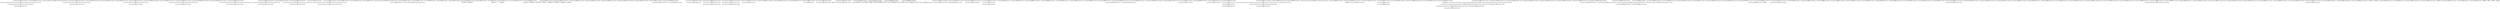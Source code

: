 digraph "CG" {

	label="CG";

	Node0 [shape=recode,shape=box,label="ID: 0\n@my_cases/_implicit-args/_args-default-values/file0.ets: %dflt.[static]%dflt()"];
	Node0 -> Node5[color=black]
	Node1 [shape=recode,shape=box,label="ID: 1\n@my_cases/_implicit-args/_args-default-values/file0.ets: %dflt.func3()"];
	Node2 [shape=recode,shape=box,label="ID: 2\n@my_cases/_implicit-args/_args-default-values/file0.ets: %dflt.func2(@my_cases/_implicit-args/_args-default-values/file0.ets: %dflt.%AM1())"];
	Node2 -> Node1[color=red]
	Node3 [shape=recode,shape=box,label="ID: 3\n@my_cases/_implicit-args/_args-default-values/file0.ets: %dflt.%AM1()"];
	Node4 [shape=recode,shape=box,label="ID: 4\n@my_cases/_implicit-args/_args-default-values/file0.ets: %dflt.%AM0(@my_cases/_implicit-args/_args-default-values/file0.ets: %dflt.%AM1())"];
	Node5 [shape=recode,shape=box,label="ID: 5\n@my_cases/_implicit-args/_args-default-values/file0.ets: %dflt.func1(@my_cases/_implicit-args/_args-default-values/file0.ets: %dflt.%AM0(@my_cases/_implicit-args/_args-default-values/file0.ets: %dflt.%AM1()), unknown)"];
	Node5 -> Node2[color=red]
	Node6 [shape=recode,shape=box,label="ID: 6\n@my_cases/_implicit-args/_declarations-as-arguments/file0.ets: %dflt.[static]%dflt()"];
	Node6 -> Node8[color=black]
	Node7 [shape=recode,shape=box,label="ID: 7\n@my_cases/_implicit-args/_declarations-as-arguments/file0.ets: %dflt.%AM0()"];
	Node8 [shape=recode,shape=box,label="ID: 8\n@my_cases/_implicit-args/_declarations-as-arguments/file0.ets: %dflt.foo(@my_cases/_implicit-args/_declarations-as-arguments/file0.ets: %dflt.%AM0())"];
	Node8 -> Node9[color=red]
	Node9 [shape=recode,shape=box,label="ID: 9\n@my_cases/_implicit-args/_declarations-as-arguments/file0.ets: %dflt.%AM1()"];
	Node10 [shape=recode,shape=box,label="ID: 10\n@my_cases/_implicit-args/_function-importin/file0.ets: %dflt.[static]%dflt()"];
	Node11 [shape=recode,shape=box,label="ID: 11\n@my_cases/_implicit-args/_function-importin/file0.ets: %dflt.%AM0()"];
	Node12 [shape=recode,shape=box,label="ID: 12\n@my_cases/_implicit-args/_function-importin/file0.ets: %dflt.func(@my_cases/_implicit-args/_function-importin/file0.ets: %dflt.%AM0())"];
	Node12 -> Node14[color=red]
	Node13 [shape=recode,shape=box,label="ID: 13\n@my_cases/_implicit-args/_function-importin/file1.ets: %dflt.[static]%dflt()"];
	Node13 -> Node12[color=black]
	Node14 [shape=recode,shape=box,label="ID: 14\n@my_cases/_implicit-args/_function-importin/file1.ets: %dflt.paramFunc()"];
	Node15 [shape=recode,shape=box,label="ID: 15\n@my_cases/_implicit-args/_function-importing-with-alia/file0.ets: %dflt.[static]%dflt()"];
	Node16 [shape=recode,shape=box,label="ID: 16\n@my_cases/_implicit-args/_function-importing-with-alia/file0.ets: %dflt.%AM0()"];
	Node17 [shape=recode,shape=box,label="ID: 17\n@my_cases/_implicit-args/_function-importing-with-alia/file0.ets: %dflt.func(@my_cases/_implicit-args/_function-importing-with-alia/file0.ets: %dflt.%AM0())"];
	Node17 -> Node19[color=red]
	Node18 [shape=recode,shape=box,label="ID: 18\n@my_cases/_implicit-args/_function-importing-with-alia/file1.ets: %dflt.[static]%dflt()"];
	Node18 -> Node17[color=black]
	Node19 [shape=recode,shape=box,label="ID: 19\n@my_cases/_implicit-args/_function-importing-with-alia/file1.ets: %dflt.paramFunc()"];
	Node20 [shape=recode,shape=box,label="ID: 20\n@my_cases/_implicit-args/_function-importing-with-assignmen/file0.ets: %dflt.[static]%dflt()"];
	Node21 [shape=recode,shape=box,label="ID: 21\n@my_cases/_implicit-args/_function-importing-with-assignmen/file0.ets: %dflt.%AM0()"];
	Node22 [shape=recode,shape=box,label="ID: 22\n@my_cases/_implicit-args/_function-importing-with-assignmen/file0.ets: %dflt.func(@my_cases/_implicit-args/_function-importing-with-assignmen/file0.ets: %dflt.%AM0())"];
	Node22 -> Node24[color=red]
	Node23 [shape=recode,shape=box,label="ID: 23\n@my_cases/_implicit-args/_function-importing-with-assignmen/file1.ets: %dflt.[static]%dflt()"];
	Node23 -> Node22[color=black]
	Node24 [shape=recode,shape=box,label="ID: 24\n@my_cases/_implicit-args/_function-importing-with-assignmen/file1.ets: %dflt.paramFunc()"];
	Node25 [shape=recode,shape=box,label="ID: 25\n@my_cases/_implicit-args/_function-pass-as-argument/file0.ets: %dflt.[static]%dflt()"];
	Node25 -> Node28[color=black]
	Node26 [shape=recode,shape=box,label="ID: 26\n@my_cases/_implicit-args/_function-pass-as-argument/file0.ets: %dflt.paramFunc()"];
	Node27 [shape=recode,shape=box,label="ID: 27\n@my_cases/_implicit-args/_function-pass-as-argument/file0.ets: %dflt.%AM0()"];
	Node28 [shape=recode,shape=box,label="ID: 28\n@my_cases/_implicit-args/_function-pass-as-argument/file0.ets: %dflt.func(@my_cases/_implicit-args/_function-pass-as-argument/file0.ets: %dflt.%AM0())"];
	Node28 -> Node26[color=red]
	Node29 [shape=recode,shape=box,label="ID: 29\n@my_cases/_implicit-args/_function-pass-as-argument-2/file0.ets: %dflt.[static]%dflt()"];
	Node29 -> Node32[color=black]
	Node30 [shape=recode,shape=box,label="ID: 30\n@my_cases/_implicit-args/_function-pass-as-argument-2/file0.ets: %dflt.paramFunc()"];
	Node31 [shape=recode,shape=box,label="ID: 31\n@my_cases/_implicit-args/_function-pass-as-argument-2/file0.ets: %dflt.%AM0()"];
	Node32 [shape=recode,shape=box,label="ID: 32\n@my_cases/_implicit-args/_function-pass-as-argument-2/file0.ets: %dflt.func(@my_cases/_implicit-args/_function-pass-as-argument-2/file0.ets: %dflt.%AM0())"];
	Node32 -> Node30[color=red]
	Node33 [shape=recode,shape=box,label="ID: 33\n@my_cases/_implicit-args/_nested-call/file0.ets: %dflt.[static]%dflt()"];
	Node33 -> Node39[color=red]
	Node34 [shape=recode,shape=box,label="ID: 34\n@my_cases/_implicit-args/_nested-call/file0.ets: %dflt.nestedFunc()"];
	Node35 [shape=recode,shape=box,label="ID: 35\n@my_cases/_implicit-args/_nested-call/file0.ets: %dflt.%AM0()"];
	Node36 [shape=recode,shape=box,label="ID: 36\n@my_cases/_implicit-args/_nested-call/file0.ets: %dflt.paramFunc(@my_cases/_implicit-args/_nested-call/file0.ets: %dflt.%AM0())"];
	Node37 [shape=recode,shape=box,label="ID: 37\n@my_cases/_implicit-args/_nested-call/file0.ets: %dflt.%AM2()"];
	Node38 [shape=recode,shape=box,label="ID: 38\n@my_cases/_implicit-args/_nested-call/file0.ets: %dflt.%AM1(@my_cases/_implicit-args/_nested-call/file0.ets: %dflt.%AM2())"];
	Node39 [shape=recode,shape=box,label="ID: 39\n@my_cases/_implicit-args/_nested-call/file0.ets: %dflt.func(@my_cases/_implicit-args/_nested-call/file0.ets: %dflt.%AM1(@my_cases/_implicit-args/_nested-call/file0.ets: %dflt.%AM2()))"];
	Node39 -> Node36[color=red]
	Node40 [shape=recode,shape=box,label="ID: 40\n@my_cases/_implicit-args/_param-call/file0.ets: %dflt.[static]%dflt()"];
	Node40 -> Node44[color=black]
	Node40 -> Node42[color=black]
	Node41 [shape=recode,shape=box,label="ID: 41\n@my_cases/_implicit-args/_param-call/file0.ets: %dflt.%AM0()"];
	Node42 [shape=recode,shape=box,label="ID: 42\n@my_cases/_implicit-args/_param-call/file0.ets: %dflt.func(@my_cases/_implicit-args/_param-call/file0.ets: %dflt.%AM0())"];
	Node43 [shape=recode,shape=box,label="ID: 43\n@my_cases/_implicit-args/_param-call/file0.ets: %dflt.%AM1()"];
	Node44 [shape=recode,shape=box,label="ID: 44\n@my_cases/_implicit-args/_param-call/file0.ets: %dflt.func2()"];
	Node45 [shape=recode,shape=box,label="ID: 45\n@my_cases/_implicit-args/_param-call/file0.ets: %dflt.func3()"];
	Node46 [shape=recode,shape=box,label="ID: 46\n@my_cases/_implicit-arkts/_buil/file0.ets: %dflt.[static]%dflt()"];
	Node46 -> Node367[color=black]
	Node46 -> Node368[color=black]
	Node50 [shape=recode,shape=box,label="ID: 50\n@my_cases/_implicit-arkts/_buil/file0.ets: A.build()"];
	Node50 -> Node369[color=black]
	Node50 -> Node370[color=black]
	Node51 [shape=recode,shape=box,label="ID: 51\n@my_cases/_implicit-arkts/_decorator-/file0.ets: %dflt.[static]%dflt()"];
	Node55 [shape=recode,shape=box,label="ID: 55\n@my_cases/_implicit-arkts/_decorator-/file0.ets: MyComponent1.build()"];
	Node55 -> Node371[color=black]
	Node55 -> Node372[color=black]
	Node55 -> Node373[color=black]
	Node55 -> Node375[color=black]
	Node55 -> Node376[color=black]
	Node55 -> Node377[color=black]
	Node55 -> Node378[color=black]
	Node55 -> Node380[color=black]
	Node56 [shape=recode,shape=box,label="ID: 56\n@my_cases/_implicit-arkts/_decorator-/file0.ets: MyComponent1.%AM0$build()"];
	Node59 [shape=recode,shape=box,label="ID: 59\n@my_cases/_implicit-arkts/_synchronized-variable-/file0.ets: %dflt.[static]%dflt()"];
	Node63 [shape=recode,shape=box,label="ID: 63\n@my_cases/_implicit-arkts/_synchronized-variable-/file0.ets: Index.build()"];
	Node63 -> Node367[color=black]
	Node63 -> Node368[color=black]
	Node64 [shape=recode,shape=box,label="ID: 64\n@my_cases/_implicit-arkts/_synchronized-variable-/file0.ets: %AC1.%AM0(number)"];
	Node68 [shape=recode,shape=box,label="ID: 68\n@my_cases/_implicit-arkts/_synchronized-variable-/file0.ets: Star.build()"];
	Node68 -> Node371[color=black]
	Node68 -> Node380[color=black]
	Node69 [shape=recode,shape=box,label="ID: 69\n@my_cases/_implicit-arkts/_synchronized-variable-/file0.ets: Star.%AM0(number)"];
	Node70 [shape=recode,shape=box,label="ID: 70\n@my_cases/_implicit-arkts/_synchronized-variable-/file0.ets: Star.%AM1$%instInit(number)"];
	Node73 [shape=recode,shape=box,label="ID: 73\n@my_cases/_implicit-arkts/_trailing-closure-/file0.ets: %dflt.[static]%dflt()"];
	Node77 [shape=recode,shape=box,label="ID: 77\n@my_cases/_implicit-arkts/_trailing-closure-/file0.ets: A.build()"];
	Node77 -> Node369[color=black]
	Node77 -> Node370[color=black]
	Node81 [shape=recode,shape=box,label="ID: 81\n@my_cases/_implicit-arkts/_trailing-closure-/file0.ets: B.build()"];
	Node81 -> Node367[color=black]
	Node81 -> Node368[color=black]
	Node82 [shape=recode,shape=box,label="ID: 82\n@my_cases/_implicit-arkts/_trailing-closure-/file0.ets: B.%AM0$build()"];
	Node83 [shape=recode,shape=box,label="ID: 83\n@my_cases/_implicit-assignments/_basic-assignments/file0.ets: %dflt.[static]%dflt()"];
	Node83 -> Node84[color=red]
	Node83 -> Node85[color=red]
	Node84 [shape=recode,shape=box,label="ID: 84\n@my_cases/_implicit-assignments/_basic-assignments/file0.ets: %dflt.func1()"];
	Node85 [shape=recode,shape=box,label="ID: 85\n@my_cases/_implicit-assignments/_basic-assignments/file0.ets: %dflt.func2()"];
	Node86 [shape=recode,shape=box,label="ID: 86\n@my_cases/_implicit-assignments/_chained-assignments/file0.ets: %dflt.[static]%dflt()"];
	Node86 -> Node87[color=red]
	Node87 [shape=recode,shape=box,label="ID: 87\n@my_cases/_implicit-assignments/_chained-assignments/file0.ets: %dflt.func()"];
	Node88 [shape=recode,shape=box,label="ID: 88\n@my_cases/_implicit-class-calls/_access-sibling-method-through-this-/file0.ets: %dflt.[static]%dflt()"];
	Node88 -> Node92[color=red]
	Node91 [shape=recode,shape=box,label="ID: 91\n@my_cases/_implicit-class-calls/_access-sibling-method-through-this-/file0.ets: MyClass.func1()"];
	Node92 [shape=recode,shape=box,label="ID: 92\n@my_cases/_implicit-class-calls/_access-sibling-method-through-this-/file0.ets: MyClass.func2()"];
	Node92 -> Node91[color=red]
	Node94 [shape=recode,shape=box,label="ID: 94\n@my_cases/_implicit-class-calls/_access-sibling-method-through-this-2/file0.ets: %dflt.[static]%dflt()"];
	Node94 -> Node98[color=red]
	Node97 [shape=recode,shape=box,label="ID: 97\n@my_cases/_implicit-class-calls/_access-sibling-method-through-this-2/file0.ets: MyClass.func1()"];
	Node98 [shape=recode,shape=box,label="ID: 98\n@my_cases/_implicit-class-calls/_access-sibling-method-through-this-2/file0.ets: MyClass.func2()"];
	Node98 -> Node97[color=red]
	Node100 [shape=recode,shape=box,label="ID: 100\n@my_cases/_implicit-class-calls/_base-class-calls-child/file0.ets: %dflt.[static]%dflt()"];
	Node100 -> Node103[color=red]
	Node103 [shape=recode,shape=box,label="ID: 103\n@my_cases/_implicit-class-calls/_base-class-calls-child/file0.ets: A.func()"];
	Node104 [shape=recode,shape=box,label="ID: 104\n@my_cases/_implicit-class-calls/_base-class-calls-child/file0.ets: A.%AM0$%instInit()"];
	Node109 [shape=recode,shape=box,label="ID: 109\n@my_cases/_implicit-class-calls/_base-class-calls-child/file0.ets: B.func2()"];
	Node113 [shape=recode,shape=box,label="ID: 113\n@my_cases/_implicit-class-calls/_base-class-calls-child/file0.ets: C.func2()"];
	Node114 [shape=recode,shape=box,label="ID: 114\n@my_cases/_implicit-class-calls/_basic/file0.ets: %dflt.[static]%dflt()"];
	Node114 -> Node117[color=red]
	Node117 [shape=recode,shape=box,label="ID: 117\n@my_cases/_implicit-class-calls/_basic/file0.ets: A.func()"];
	Node122 [shape=recode,shape=box,label="ID: 122\n@my_cases/_implicit-class-calls/_call-and-assigned-call/file0.ets: %dflt.[static]%dflt()"];
	Node122 -> Node125[color=red]
	Node125 [shape=recode,shape=box,label="ID: 125\n@my_cases/_implicit-class-calls/_call-and-assigned-call/file0.ets: MyClass.func()"];
	Node127 [shape=recode,shape=box,label="ID: 127\n@my_cases/_implicit-class-calls/_call-returned-function/file0.ets: %dflt.[static]%dflt()"];
	Node127 -> Node383[color=black]
	Node127 -> Node384[color=black]
	Node127 -> Node131[color=red]
	Node130 [shape=recode,shape=box,label="ID: 130\n@my_cases/_implicit-class-calls/_call-returned-function/file0.ets: MyClass.func2()"];
	Node131 [shape=recode,shape=box,label="ID: 131\n@my_cases/_implicit-class-calls/_call-returned-function/file0.ets: MyClass.func1()"];
	Node133 [shape=recode,shape=box,label="ID: 133\n@my_cases/_implicit-class-calls/_default-call-to-constructor/file0.ets: %dflt.[static]%dflt()"];
	Node133 -> Node139[color=red]
	Node139 [shape=recode,shape=box,label="ID: 139\n@my_cases/_implicit-class-calls/_default-call-to-constructor/file0.ets: B.func()"];
	Node141 [shape=recode,shape=box,label="ID: 141\n@my_cases/_implicit-class-calls/_field-assignments/file0.ets: %dflt.[static]%dflt()"];
	Node141 -> Node149[color=red]
	Node144 [shape=recode,shape=box,label="ID: 144\n@my_cases/_implicit-class-calls/_field-assignments/file0.ets: A.func()"];
	Node149 [shape=recode,shape=box,label="ID: 149\n@my_cases/_implicit-class-calls/_field-assignments/file0.ets: B.func()"];
	Node149 -> Node144[color=red]
	Node150 [shape=recode,shape=box,label="ID: 150\n@my_cases/_implicit-class-calls/_field-assignments/file0.ets: B.func2()"];
	Node151 [shape=recode,shape=box,label="ID: 151\n@my_cases/_implicit-class-calls/_field-assignments/file0.ets: B.%AM0()"];
	Node152 [shape=recode,shape=box,label="ID: 152\n@my_cases/_implicit-class-calls/_field-assignments-2/file0.ets: %dflt.[static]%dflt()"];
	Node153 [shape=recode,shape=box,label="ID: 153\n@my_cases/_implicit-class-calls/_field-assignments-2/file0.ets: %dflt.func2()"];
	Node157 [shape=recode,shape=box,label="ID: 157\n@my_cases/_implicit-class-calls/_field-assignments-2/file0.ets: A.func1()"];
	Node158 [shape=recode,shape=box,label="ID: 158\n@my_cases/_implicit-class-calls/_field-assignments-2/file0.ets: A.func2()"];
	Node159 [shape=recode,shape=box,label="ID: 159\n@my_cases/_implicit-class-calls/_field-assignments-2/file0.ets: A.%AM0()"];
	Node160 [shape=recode,shape=box,label="ID: 160\n@my_cases/_implicit-class-calls/_field-assignments-2/file0.ets: A.%AM1()"];
	Node161 [shape=recode,shape=box,label="ID: 161\n@my_cases/_implicit-class-calls/_implicit-member-declaration/file0.ets: %dflt.[static]%dflt()"];
	Node161 -> Node164[color=red]
	Node161 -> Node170[color=red]
	Node164 [shape=recode,shape=box,label="ID: 164\n@my_cases/_implicit-class-calls/_implicit-member-declaration/file0.ets: B.funcB()"];
	Node165 [shape=recode,shape=box,label="ID: 165\n@my_cases/_implicit-class-calls/_implicit-member-declaration/file0.ets: B.func()"];
	Node166 [shape=recode,shape=box,label="ID: 166\n@my_cases/_implicit-class-calls/_implicit-member-declaration/file0.ets: B.%AM0$%instInit()"];
	Node170 [shape=recode,shape=box,label="ID: 170\n@my_cases/_implicit-class-calls/_implicit-member-declaration/file0.ets: A.funcA()"];
	Node171 [shape=recode,shape=box,label="ID: 171\n@my_cases/_implicit-class-calls/_implicit-member-declaration/file0.ets: A.func()"];
	Node173 [shape=recode,shape=box,label="ID: 173\n@my_cases/_implicit-class-calls/_method-call/file0.ets: %dflt.[static]%dflt()"];
	Node173 -> Node177[color=black]
	Node177 [shape=recode,shape=box,label="ID: 177\n@my_cases/_implicit-class-calls/_method-call/file0.ets: MyClass.[static]func()"];
	Node178 [shape=recode,shape=box,label="ID: 178\n@my_cases/_implicit-class-calls/_nested-call/file0.ets: %dflt.[static]%dflt()"];
	Node181 [shape=recode,shape=box,label="ID: 181\n@my_cases/_implicit-class-calls/_nested-call/file0.ets: MyClass.func()"];
	Node181 -> Node182[color=red]
	Node182 [shape=recode,shape=box,label="ID: 182\n@my_cases/_implicit-class-calls/_nested-call/file0.ets: MyClass.%AM0$func()"];
	Node184 [shape=recode,shape=box,label="ID: 184\n@my_cases/_implicit-class-calls/_nested-class-calls/file0.ets: %dflt.[static]%dflt()"];
	Node184 -> Node196[color=red]
	Node187 [shape=recode,shape=box,label="ID: 187\n@my_cases/_implicit-class-calls/_nested-class-calls/file0.ets: C.func()"];
	Node192 [shape=recode,shape=box,label="ID: 192\n@my_cases/_implicit-class-calls/_nested-class-calls/file0.ets: B.func()"];
	Node192 -> Node187[color=red]
	Node196 [shape=recode,shape=box,label="ID: 196\n@my_cases/_implicit-class-calls/_nested-class-calls/file0.ets: A.func()"];
	Node196 -> Node192[color=red]
	Node197 [shape=recode,shape=box,label="ID: 197\n@my_cases/_implicit-class-calls/_parameter-call/file0.ets: %dflt.[static]%dflt()"];
	Node197 -> Node206[color=red]
	Node200 [shape=recode,shape=box,label="ID: 200\n@my_cases/_implicit-class-calls/_parameter-call/file0.ets: MyClass.func3()"];
	Node201 [shape=recode,shape=box,label="ID: 201\n@my_cases/_implicit-class-calls/_parameter-call/file0.ets: MyClass.%AM0()"];
	Node202 [shape=recode,shape=box,label="ID: 202\n@my_cases/_implicit-class-calls/_parameter-call/file0.ets: MyClass.func2(@my_cases/_implicit-class-calls/_parameter-call/file0.ets: MyClass.%AM0())"];
	Node202 -> Node200[color=red]
	Node203 [shape=recode,shape=box,label="ID: 203\n@my_cases/_implicit-class-calls/_parameter-call/file0.ets: MyClass.%AM2()"];
	Node204 [shape=recode,shape=box,label="ID: 204\n@my_cases/_implicit-class-calls/_parameter-call/file0.ets: MyClass.%AM1(@my_cases/_implicit-class-calls/_parameter-call/file0.ets: MyClass.%AM2())"];
	Node205 [shape=recode,shape=box,label="ID: 205\n@my_cases/_implicit-class-calls/_parameter-call/file0.ets: MyClass.%AM3()"];
	Node206 [shape=recode,shape=box,label="ID: 206\n@my_cases/_implicit-class-calls/_parameter-call/file0.ets: MyClass.func1(@my_cases/_implicit-class-calls/_parameter-call/file0.ets: MyClass.%AM1(@my_cases/_implicit-class-calls/_parameter-call/file0.ets: MyClass.%AM2()), @my_cases/_implicit-class-calls/_parameter-call/file0.ets: MyClass.%AM3())"];
	Node206 -> Node202[color=red]
	Node208 [shape=recode,shape=box,label="ID: 208\n@my_cases/_implicit-class-calls/_return-super-class-s-member/file0.ets: %dflt.[static]%dflt()"];
	Node208 -> Node388[color=black]
	Node208 -> Node215[color=red]
	Node211 [shape=recode,shape=box,label="ID: 211\n@my_cases/_implicit-class-calls/_return-super-class-s-member/file0.ets: A.func1()"];
	Node215 [shape=recode,shape=box,label="ID: 215\n@my_cases/_implicit-class-calls/_return-super-class-s-member/file0.ets: B.func2()"];
	Node217 [shape=recode,shape=box,label="ID: 217\n@my_cases/_implicit-class-calls/_self-call/file0.ets: %dflt.[static]%dflt()"];
	Node217 -> Node222[color=red]
	Node221 [shape=recode,shape=box,label="ID: 221\n@my_cases/_implicit-class-calls/_self-call/file0.ets: MyClass.func1()"];
	Node222 [shape=recode,shape=box,label="ID: 222\n@my_cases/_implicit-class-calls/_self-call/file0.ets: MyClass.func2()"];
	Node222 -> Node221[color=red]
	Node223 [shape=recode,shape=box,label="ID: 223\n@my_cases/_implicit-class-calls/_super-call/file0.ets: %dflt.[static]%dflt()"];
	Node233 [shape=recode,shape=box,label="ID: 233\n@my_cases/_implicit-exception-calls/_exception-class-assigned/file0.ets: %dflt.[static]%dflt()"];
	Node237 [shape=recode,shape=box,label="ID: 237\n@my_cases/_implicit-exception-calls/_throw/file0.ets: %dflt.[static]%dflt()"];
	Node241 [shape=recode,shape=box,label="ID: 241\n@my_cases/_implicit-exception-calls/_throw-method/file0.ets: %dflt.[static]%dflt()"];
	Node241 -> Node393[color=yellow]
	Node248 [shape=recode,shape=box,label="ID: 248\n@my_cases/_implicit-functions/_arrow-function-as-arguments/file0.ets: %dflt.[static]%dflt()"];
	Node248 -> Node257[color=black]
	Node249 [shape=recode,shape=box,label="ID: 249\n@my_cases/_implicit-functions/_arrow-function-as-arguments/file0.ets: %dflt.%AM0()"];
	Node250 [shape=recode,shape=box,label="ID: 250\n@my_cases/_implicit-functions/_arrow-function-as-arguments/file0.ets: %dflt.func3(@my_cases/_implicit-functions/_arrow-function-as-arguments/file0.ets: %dflt.%AM0())"];
	Node250 -> Node260[color=red]
	Node251 [shape=recode,shape=box,label="ID: 251\n@my_cases/_implicit-functions/_arrow-function-as-arguments/file0.ets: %dflt.%AM1()"];
	Node252 [shape=recode,shape=box,label="ID: 252\n@my_cases/_implicit-functions/_arrow-function-as-arguments/file0.ets: %dflt.%AM2()"];
	Node253 [shape=recode,shape=box,label="ID: 253\n@my_cases/_implicit-functions/_arrow-function-as-arguments/file0.ets: %dflt.func2(@my_cases/_implicit-functions/_arrow-function-as-arguments/file0.ets: %dflt.%AM1(), @my_cases/_implicit-functions/_arrow-function-as-arguments/file0.ets: %dflt.%AM2())"];
	Node253 -> Node250[color=black]
	Node253 -> Node259[color=red]
	Node254 [shape=recode,shape=box,label="ID: 254\n@my_cases/_implicit-functions/_arrow-function-as-arguments/file0.ets: %dflt.%AM3()"];
	Node255 [shape=recode,shape=box,label="ID: 255\n@my_cases/_implicit-functions/_arrow-function-as-arguments/file0.ets: %dflt.%AM4()"];
	Node256 [shape=recode,shape=box,label="ID: 256\n@my_cases/_implicit-functions/_arrow-function-as-arguments/file0.ets: %dflt.%AM5()"];
	Node257 [shape=recode,shape=box,label="ID: 257\n@my_cases/_implicit-functions/_arrow-function-as-arguments/file0.ets: %dflt.func1(@my_cases/_implicit-functions/_arrow-function-as-arguments/file0.ets: %dflt.%AM3(), @my_cases/_implicit-functions/_arrow-function-as-arguments/file0.ets: %dflt.%AM4(), @my_cases/_implicit-functions/_arrow-function-as-arguments/file0.ets: %dflt.%AM5())"];
	Node257 -> Node253[color=black]
	Node257 -> Node258[color=red]
	Node258 [shape=recode,shape=box,label="ID: 258\n@my_cases/_implicit-functions/_arrow-function-as-arguments/file0.ets: %dflt.%AM6()"];
	Node259 [shape=recode,shape=box,label="ID: 259\n@my_cases/_implicit-functions/_arrow-function-as-arguments/file0.ets: %dflt.%AM7()"];
	Node260 [shape=recode,shape=box,label="ID: 260\n@my_cases/_implicit-functions/_arrow-function-as-arguments/file0.ets: %dflt.%AM8()"];
	Node261 [shape=recode,shape=box,label="ID: 261\n@my_cases/_implicit-functions/_arrow-function-as-returned-value/file0.ets: %dflt.[static]%dflt()"];
	Node261 -> Node263[color=black]
	Node261 -> Node264[color=red]
	Node262 [shape=recode,shape=box,label="ID: 262\n@my_cases/_implicit-functions/_arrow-function-as-returned-value/file0.ets: %dflt.%AM0(number)"];
	Node263 [shape=recode,shape=box,label="ID: 263\n@my_cases/_implicit-functions/_arrow-function-as-returned-value/file0.ets: %dflt.func()"];
	Node264 [shape=recode,shape=box,label="ID: 264\n@my_cases/_implicit-functions/_arrow-function-as-returned-value/file0.ets: %dflt.%AM1$func(unknown)"];
	Node265 [shape=recode,shape=box,label="ID: 265\n@my_cases/_implicit-functions/_assigned-call/file0.ets: %dflt.[static]%dflt()"];
	Node265 -> Node394[color=black]
	Node265 -> Node267[color=red]
	Node266 [shape=recode,shape=box,label="ID: 266\n@my_cases/_implicit-functions/_assigned-call/file0.ets: %dflt.returnFunc()"];
	Node267 [shape=recode,shape=box,label="ID: 267\n@my_cases/_implicit-functions/_assigned-call/file0.ets: %dflt.func()"];
	Node268 [shape=recode,shape=box,label="ID: 268\n@my_cases/_implicit-functions/_call-parameters/file0.ets: %dflt.[static]%dflt()"];
	Node268 -> Node271[color=black]
	Node268 -> Node273[color=red]
	Node269 [shape=recode,shape=box,label="ID: 269\n@my_cases/_implicit-functions/_call-parameters/file0.ets: %dflt.func1()"];
	Node270 [shape=recode,shape=box,label="ID: 270\n@my_cases/_implicit-functions/_call-parameters/file0.ets: %dflt.%AM0(number)"];
	Node271 [shape=recode,shape=box,label="ID: 271\n@my_cases/_implicit-functions/_call-parameters/file0.ets: %dflt.func2(@my_cases/_implicit-functions/_call-parameters/file0.ets: %dflt.%AM0(number))"];
	Node271 -> Node275[color=red]
	Node271 -> Node274[color=red]
	Node272 [shape=recode,shape=box,label="ID: 272\n@my_cases/_implicit-functions/_call-parameters/file0.ets: %dflt.%AM2()"];
	Node273 [shape=recode,shape=box,label="ID: 273\n@my_cases/_implicit-functions/_call-parameters/file0.ets: %dflt.%AM1(@my_cases/_implicit-functions/_call-parameters/file0.ets: %dflt.%AM2())"];
	Node274 [shape=recode,shape=box,label="ID: 274\n@my_cases/_implicit-functions/_call-parameters/file0.ets: %dflt.%AM3(number)"];
	Node275 [shape=recode,shape=box,label="ID: 275\n@my_cases/_implicit-functions/_call-parameters/file0.ets: %dflt.%AM4(number)"];
	Node276 [shape=recode,shape=box,label="ID: 276\n@my_cases/_implicit-functions/_call-returned-function/file0.ets: %dflt.[static]%dflt()"];
	Node277 [shape=recode,shape=box,label="ID: 277\n@my_cases/_implicit-functions/_call-returned-function/file0.ets: %dflt.returnFunc()"];
	Node278 [shape=recode,shape=box,label="ID: 278\n@my_cases/_implicit-functions/_call-returned-function/file1.ets: %dflt.[static]%dflt()"];
	Node279 [shape=recode,shape=box,label="ID: 279\n@my_cases/_implicit-functions/_call-returned-function/file1.ets: %dflt.func()"];
	Node280 [shape=recode,shape=box,label="ID: 280\n@my_cases/_implicit-functions/_call-returned-function/file2.ets: %dflt.[static]%dflt()"];
	Node280 -> Node279[color=black]
	Node280 -> Node366[color=black]
	Node281 [shape=recode,shape=box,label="ID: 281\n@my_cases/_implicit-functions/_call-to-arrow-function/file0.ets: %dflt.[static]%dflt()"];
	Node281 -> Node282[color=red]
	Node282 [shape=recode,shape=box,label="ID: 282\n@my_cases/_implicit-functions/_call-to-arrow-function/file0.ets: %dflt.%AM0(number)"];
	Node283 [shape=recode,shape=box,label="ID: 283\n@my_cases/_implicit-functions/_return-call/file0.ets: %dflt.[static]%dflt()"];
	Node283 -> Node285[color=black]
	Node283 -> Node394[color=black]
	Node283 -> Node384[color=black]
	Node284 [shape=recode,shape=box,label="ID: 284\n@my_cases/_implicit-functions/_return-call/file0.ets: %dflt.returnFunc()"];
	Node285 [shape=recode,shape=box,label="ID: 285\n@my_cases/_implicit-functions/_return-call/file0.ets: %dflt.func()"];
	Node286 [shape=recode,shape=box,label="ID: 286\n@my_cases/_implicit-functions/_return-call/file0.ets: %dflt.%AM0$returnFunc()"];
	Node287 [shape=recode,shape=box,label="ID: 287\n@my_cases/_implicit-functions/_with-parameters/file0.ets: %dflt.[static]%dflt()"];
	Node287 -> Node290[color=black]
	Node287 -> Node394[color=black]
	Node287 -> Node384[color=black]
	Node288 [shape=recode,shape=box,label="ID: 288\n@my_cases/_implicit-functions/_with-parameters/file0.ets: %dflt.func()"];
	Node289 [shape=recode,shape=box,label="ID: 289\n@my_cases/_implicit-functions/_with-parameters/file0.ets: %dflt.func2(unknown)"];
	Node290 [shape=recode,shape=box,label="ID: 290\n@my_cases/_implicit-functions/_with-parameters/file0.ets: %dflt.func3()"];
	Node291 [shape=recode,shape=box,label="ID: 291\n@my_cases/_implicit-object-mechanism/_assign/file0.ets: %dflt.[static]%dflt()"];
	Node292 [shape=recode,shape=box,label="ID: 292\n@my_cases/_implicit-object-mechanism/_assign/file0.ets: %dflt.func1()"];
	Node293 [shape=recode,shape=box,label="ID: 293\n@my_cases/_implicit-object-mechanism/_assign/file0.ets: %dflt.func2()"];
	Node296 [shape=recode,shape=box,label="ID: 296\n@my_cases/_implicit-object-mechanism/_assign/file0.ets: OBJ.%AM0()"];
	Node297 [shape=recode,shape=box,label="ID: 297\n@my_cases/_implicit-object-mechanism/_assign/file0.ets: OBJ.%AM1$%instInit()"];
	Node301 [shape=recode,shape=box,label="ID: 301\n@my_cases/_implicit-object-mechanism/_basic/file0.ets: %dflt.[static]%dflt()"];
	Node301 -> Node384[color=black]
	Node301 -> Node396[color=black]
	Node301 -> Node302[color=red]
	Node301 -> Node303[color=red]
	Node302 [shape=recode,shape=box,label="ID: 302\n@my_cases/_implicit-object-mechanism/_basic/file0.ets: %dflt.func1()"];
	Node303 [shape=recode,shape=box,label="ID: 303\n@my_cases/_implicit-object-mechanism/_basic/file0.ets: %dflt.func2()"];
	Node304 [shape=recode,shape=box,label="ID: 304\n@my_cases/_implicit-object-mechanism/_basic/file0.ets: %dflt.func3()"];
	Node305 [shape=recode,shape=box,label="ID: 305\n@my_cases/_implicit-object-mechanism/_basic/file0.ets: %dflt.%AM0()"];
	Node306 [shape=recode,shape=box,label="ID: 306\n@my_cases/_implicit-object-mechanism/_constant-parameter/file0.ets: %dflt.[static]%dflt()"];
	Node306 -> Node309[color=black]
	Node307 [shape=recode,shape=box,label="ID: 307\n@my_cases/_implicit-object-mechanism/_constant-parameter/file0.ets: %dflt.func1()"];
	Node308 [shape=recode,shape=box,label="ID: 308\n@my_cases/_implicit-object-mechanism/_constant-parameter/file0.ets: %dflt.func2()"];
	Node309 [shape=recode,shape=box,label="ID: 309\n@my_cases/_implicit-object-mechanism/_constant-parameter/file0.ets: %dflt.foo(number)"];
	Node310 [shape=recode,shape=box,label="ID: 310\n@my_cases/_implicit-object-mechanism/_dynamic-key/file0.ets: %dflt.[static]%dflt()"];
	Node311 [shape=recode,shape=box,label="ID: 311\n@my_cases/_implicit-object-mechanism/_dynamic-key/file1.ets: %dflt.[static]%dflt()"];
	Node311 -> Node384[color=black]
	Node311 -> Node312[color=red]
	Node311 -> Node313[color=red]
	Node312 [shape=recode,shape=box,label="ID: 312\n@my_cases/_implicit-object-mechanism/_dynamic-key/file1.ets: %dflt.func1()"];
	Node313 [shape=recode,shape=box,label="ID: 313\n@my_cases/_implicit-object-mechanism/_dynamic-key/file1.ets: %dflt.func2()"];
	Node314 [shape=recode,shape=box,label="ID: 314\n@my_cases/_implicit-object-mechanism/_nested/file0.ets: %dflt.[static]%dflt()"];
	Node315 [shape=recode,shape=box,label="ID: 315\n@my_cases/_implicit-object-mechanism/_nested/file0.ets: %dflt.func1()"];
	Node316 [shape=recode,shape=box,label="ID: 316\n@my_cases/_implicit-object-mechanism/_nested/file0.ets: %dflt.func2()"];
	Node319 [shape=recode,shape=box,label="ID: 319\n@my_cases/_implicit-object-mechanism/_nested/file0.ets: obj.%AM0()"];
	Node320 [shape=recode,shape=box,label="ID: 320\n@my_cases/_implicit-object-mechanism/_nested/file0.ets: obj.%AM1$%instInit()"];
	Node323 [shape=recode,shape=box,label="ID: 323\n@my_cases/_implicit-object-mechanism/_nested/file0.ets: %AC0$OBJ.%instInit.%AM0$%instInit()"];
	Node332 [shape=recode,shape=box,label="ID: 332\n@my_cases/_implicit-object-mechanism/_nested-arrays/file0.ets: %dflt.[static]%dflt()"];
	Node333 [shape=recode,shape=box,label="ID: 333\n@my_cases/_implicit-object-mechanism/_nested-arrays/file0.ets: %dflt.func1()"];
	Node334 [shape=recode,shape=box,label="ID: 334\n@my_cases/_implicit-object-mechanism/_nested-arrays/file0.ets: %dflt.func2()"];
	Node335 [shape=recode,shape=box,label="ID: 335\n@my_cases/_implicit-object-mechanism/_param/file0.ets: %dflt.[static]%dflt()"];
	Node335 -> Node337[color=black]
	Node336 [shape=recode,shape=box,label="ID: 336\n@my_cases/_implicit-object-mechanism/_param/file0.ets: %dflt.func2()"];
	Node337 [shape=recode,shape=box,label="ID: 337\n@my_cases/_implicit-object-mechanism/_param/file0.ets: %dflt.func(@my_cases/_implicit-object-mechanism/_param/file0.ets: OBJ)"];
	Node340 [shape=recode,shape=box,label="ID: 340\n@my_cases/_implicit-object-mechanism/_param/file0.ets: OBJ.%AM0()"];
	Node341 [shape=recode,shape=box,label="ID: 341\n@my_cases/_implicit-object-mechanism/_param/file0.ets: OBJ.%AM1$%instInit()"];
	Node344 [shape=recode,shape=box,label="ID: 344\n@my_cases/_implicit-object-mechanism/_param/file0.ets: %AC0$%dflt.%dflt.%AM0$%instInit()"];
	Node346 [shape=recode,shape=box,label="ID: 346\n@my_cases/_implicit-object-mechanism/_return-assign/file0.ets: %dflt.[static]%dflt()"];
	Node347 [shape=recode,shape=box,label="ID: 347\n@my_cases/_implicit-object-mechanism/_return-assign/file0.ets: %dflt.func2()"];
	Node348 [shape=recode,shape=box,label="ID: 348\n@my_cases/_implicit-object-mechanism/_return-assign/file0.ets: %dflt.func1()"];
	Node351 [shape=recode,shape=box,label="ID: 351\n@my_cases/_implicit-object-mechanism/_return-assign/file0.ets: OBJ.%AM0()"];
	Node352 [shape=recode,shape=box,label="ID: 352\n@my_cases/_implicit-object-mechanism/_return-assign/file0.ets: OBJ.%AM1$%instInit()"];
	Node356 [shape=recode,shape=box,label="ID: 356\n@my_cases/_implicit-object-mechanism/_return-object/file0.ets: %dflt.[static]%dflt()"];
	Node356 -> Node358[color=black]
	Node357 [shape=recode,shape=box,label="ID: 357\n@my_cases/_implicit-object-mechanism/_return-object/file0.ets: %dflt.func2()"];
	Node358 [shape=recode,shape=box,label="ID: 358\n@my_cases/_implicit-object-mechanism/_return-object/file0.ets: %dflt.func1()"];
	Node361 [shape=recode,shape=box,label="ID: 361\n@my_cases/_implicit-object-mechanism/_return-object/file0.ets: OBJ.%AM0()"];
	Node362 [shape=recode,shape=box,label="ID: 362\n@my_cases/_implicit-object-mechanism/_return-object/file0.ets: OBJ.%AM1$%instInit()"];
	Node366 [shape=recode,shape=box,label="ID: 366\n@%unk/%unk: .a()"];
	Node367 [shape=recode,shape=box,label="ID: 367\n@%unk/%unk: View.create()"];
	Node368 [shape=recode,shape=box,label="ID: 368\n@%unk/%unk: View.pop()"];
	Node369 [shape=recode,shape=box,label="ID: 369\n@%unk/%unk: Row.create()"];
	Node370 [shape=recode,shape=box,label="ID: 370\n@%unk/%unk: Row.pop()"];
	Node371 [shape=recode,shape=box,label="ID: 371\n@%unk/%unk: Column.create()"];
	Node372 [shape=recode,shape=box,label="ID: 372\n@%unk/%unk: Text.create()"];
	Node373 [shape=recode,shape=box,label="ID: 373\n@%unk/%unk: Text.pop()"];
	Node374 [shape=recode,shape=box,label="ID: 374\n@%unk/%unk: .fontSize()"];
	Node375 [shape=recode,shape=box,label="ID: 375\n@%unk/%unk: Divider.create()"];
	Node376 [shape=recode,shape=box,label="ID: 376\n@%unk/%unk: Divider.pop()"];
	Node377 [shape=recode,shape=box,label="ID: 377\n@%unk/%unk: Button.create()"];
	Node378 [shape=recode,shape=box,label="ID: 378\n@%unk/%unk: Button.pop()"];
	Node379 [shape=recode,shape=box,label="ID: 379\n@%unk/%unk: .onClick()"];
	Node380 [shape=recode,shape=box,label="ID: 380\n@%unk/%unk: Column.pop()"];
	Node381 [shape=recode,shape=box,label="ID: 381\n@my_cases/_implicit-class-calls/_base-class-calls-child/file0.ets: A.super()"];
	Node382 [shape=recode,shape=box,label="ID: 382\n@my_cases/_implicit-class-calls/_basic/file0.ets: B.super()"];
	Node383 [shape=recode,shape=box,label="ID: 383\n@%unk/%unk: .b()"];
	Node384 [shape=recode,shape=box,label="ID: 384\n@%unk/%unk: .%1()"];
	Node385 [shape=recode,shape=box,label="ID: 385\n@my_cases/_implicit-class-calls/_default-call-to-constructor/file0.ets: B.super()"];
	Node386 [shape=recode,shape=box,label="ID: 386\n@my_cases/_implicit-class-calls/_implicit-member-declaration/file0.ets: A.super()"];
	Node387 [shape=recode,shape=box,label="ID: 387\n@%unk/%unk: .nested0()"];
	Node388 [shape=recode,shape=box,label="ID: 388\n@%unk/%unk: .fn()"];
	Node389 [shape=recode,shape=box,label="ID: 389\n@my_cases/_implicit-class-calls/_return-super-class-s-member/file0.ets: B.super()"];
	Node390 [shape=recode,shape=box,label="ID: 390\n@my_cases/_implicit-class-calls/_super-call/file0.ets: A.super()"];
	Node391 [shape=recode,shape=box,label="ID: 391\n@my_cases/_implicit-class-calls/_super-call/file0.ets: B.super()"];
	Node392 [shape=recode,shape=box,label="ID: 392\n@%unk/%unk: .super()"];
	Node393 [shape=recode,shape=box,label="ID: 393\n@%unk/%unk: A.B.constructor()"];
	Node394 [shape=recode,shape=box,label="ID: 394\n@%unk/%unk: .%0()"];
	Node395 [shape=recode,shape=box,label="ID: 395\n@%unk/%unk: .x()"];
	Node396 [shape=recode,shape=box,label="ID: 396\n@%unk/%unk: .%2()"];
	Node397 [shape=recode,shape=box,label="ID: 397\n@%unk/%unk: .0()"];
	Node398 [shape=recode,shape=box,label="ID: 398\n@%unk/%unk: .key()"];
}

